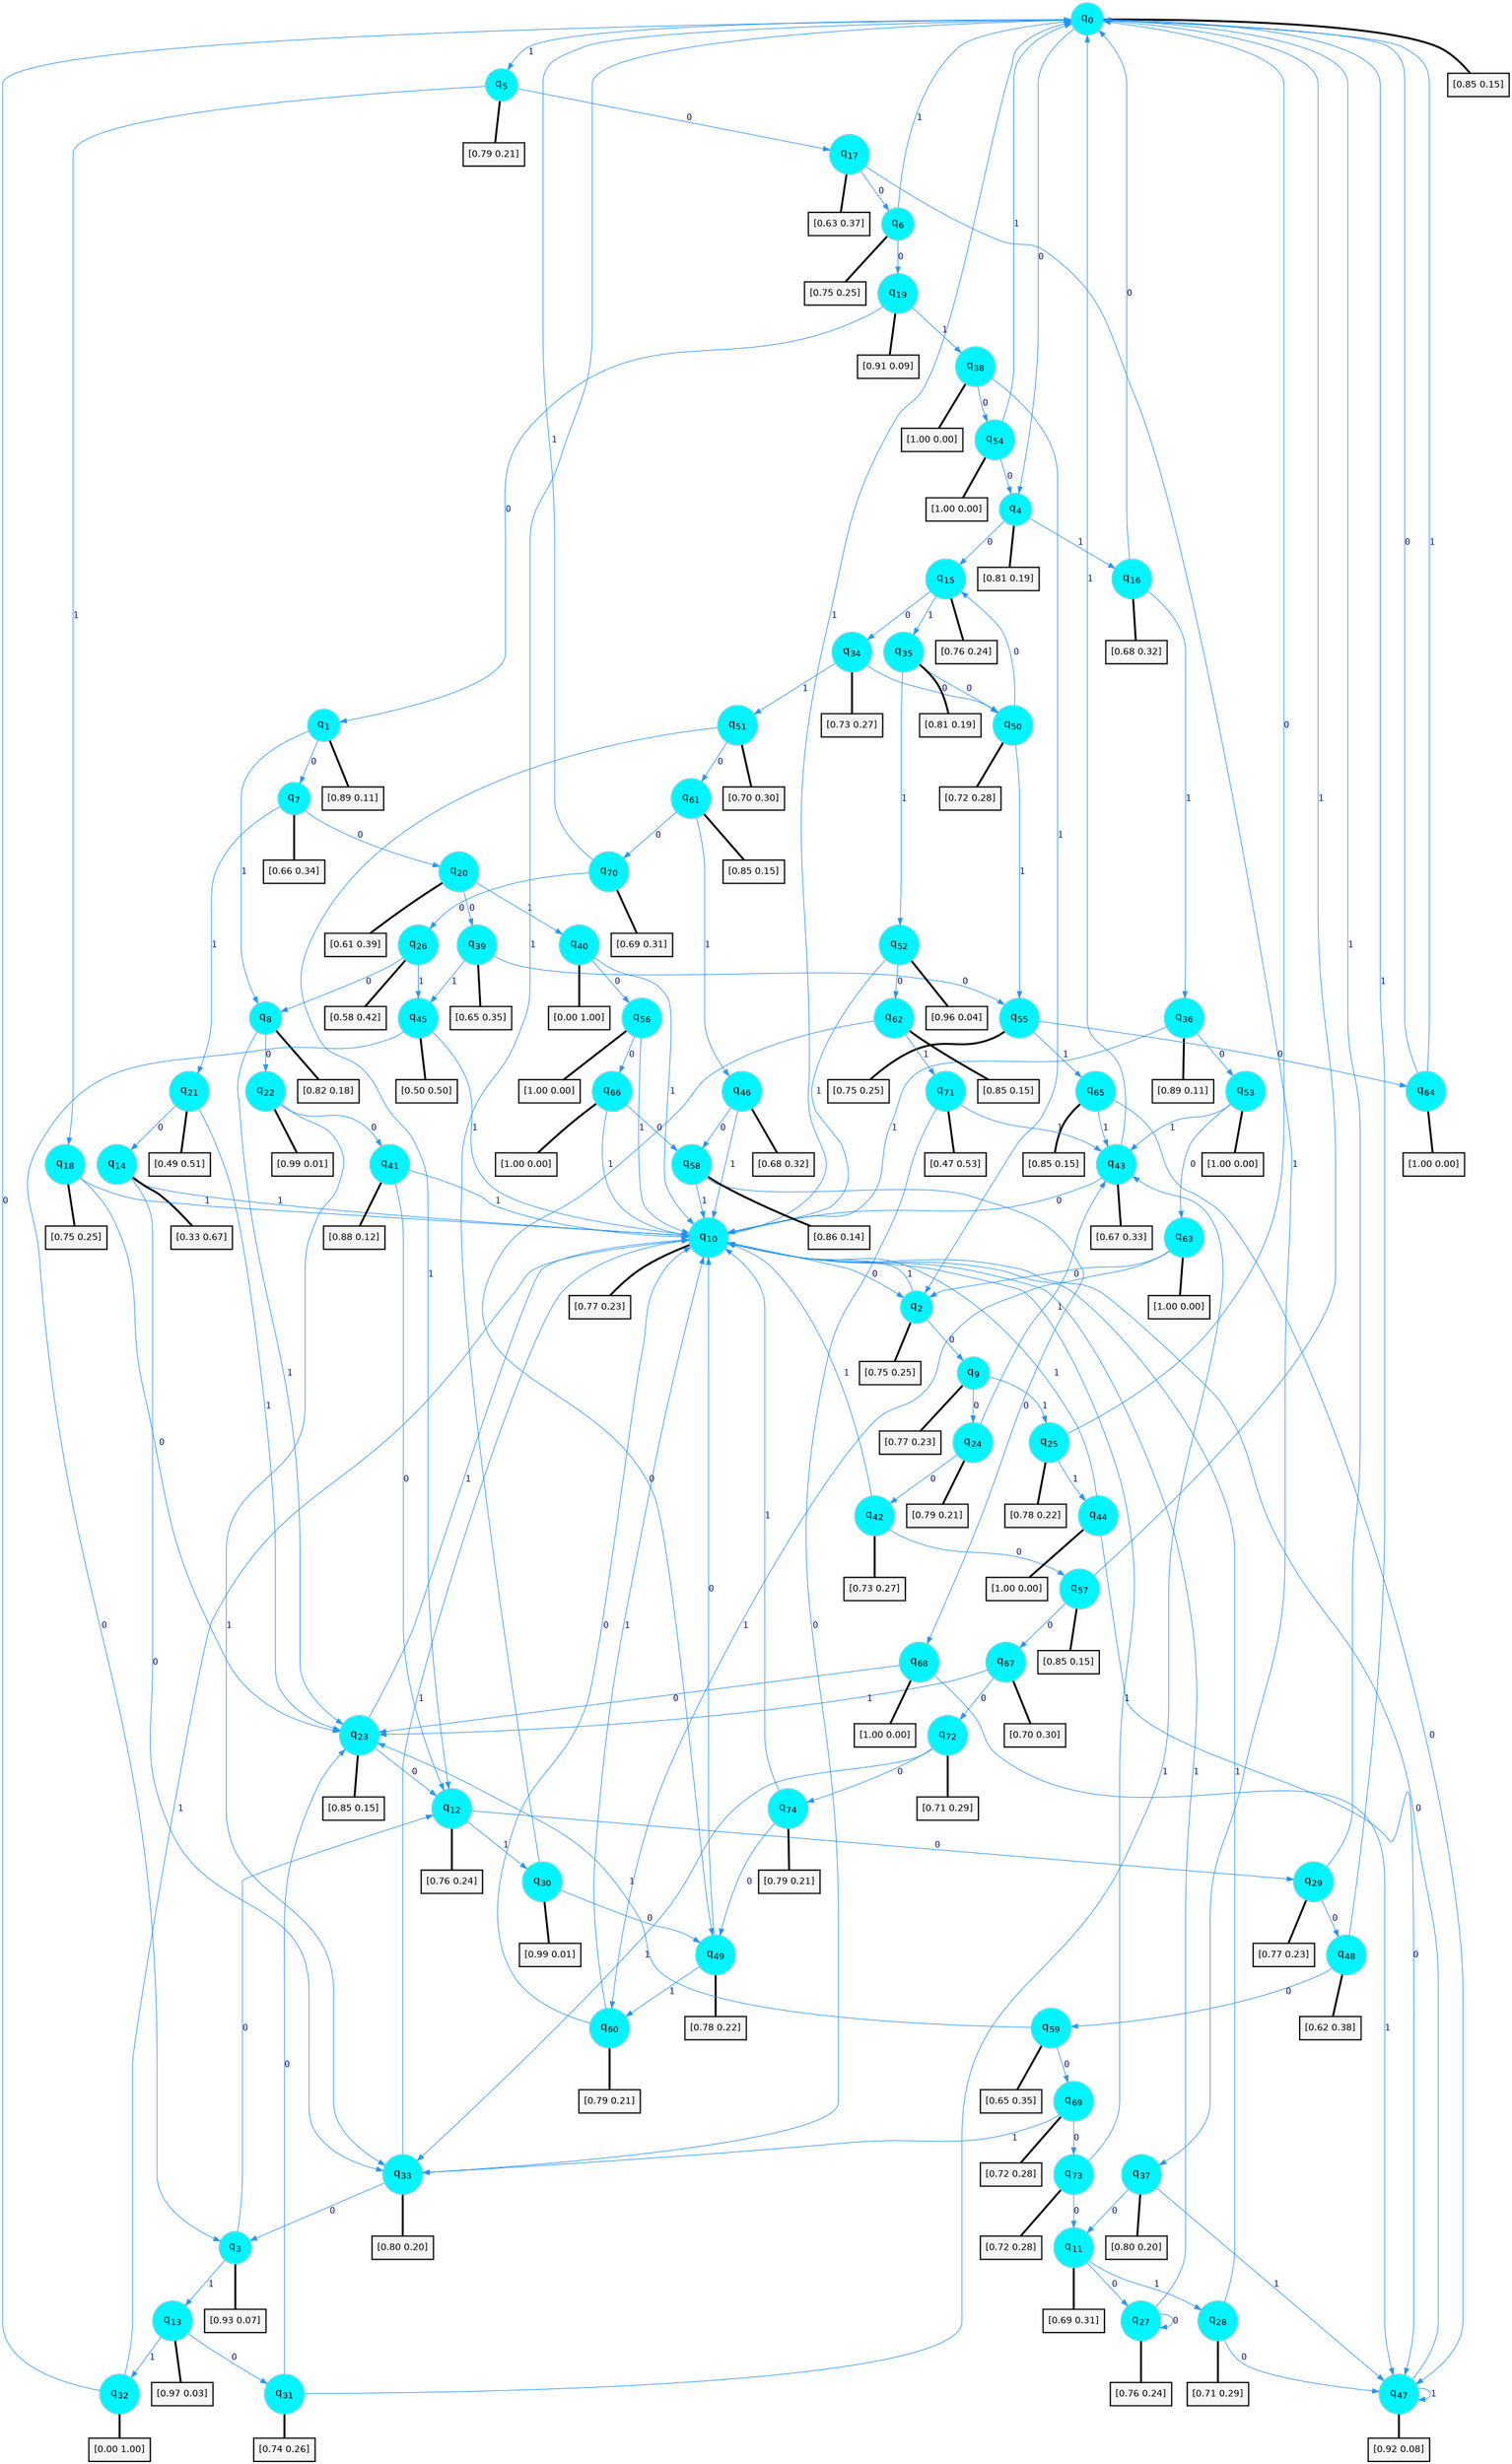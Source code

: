 digraph G {
graph [
bgcolor=transparent, dpi=300, rankdir=TD, size="40,25"];
node [
color=gray, fillcolor=turquoise1, fontcolor=black, fontname=Helvetica, fontsize=16, fontweight=bold, shape=circle, style=filled];
edge [
arrowsize=1, color=dodgerblue1, fontcolor=midnightblue, fontname=courier, fontweight=bold, penwidth=1, style=solid, weight=20];
0[label=<q<SUB>0</SUB>>];
1[label=<q<SUB>1</SUB>>];
2[label=<q<SUB>2</SUB>>];
3[label=<q<SUB>3</SUB>>];
4[label=<q<SUB>4</SUB>>];
5[label=<q<SUB>5</SUB>>];
6[label=<q<SUB>6</SUB>>];
7[label=<q<SUB>7</SUB>>];
8[label=<q<SUB>8</SUB>>];
9[label=<q<SUB>9</SUB>>];
10[label=<q<SUB>10</SUB>>];
11[label=<q<SUB>11</SUB>>];
12[label=<q<SUB>12</SUB>>];
13[label=<q<SUB>13</SUB>>];
14[label=<q<SUB>14</SUB>>];
15[label=<q<SUB>15</SUB>>];
16[label=<q<SUB>16</SUB>>];
17[label=<q<SUB>17</SUB>>];
18[label=<q<SUB>18</SUB>>];
19[label=<q<SUB>19</SUB>>];
20[label=<q<SUB>20</SUB>>];
21[label=<q<SUB>21</SUB>>];
22[label=<q<SUB>22</SUB>>];
23[label=<q<SUB>23</SUB>>];
24[label=<q<SUB>24</SUB>>];
25[label=<q<SUB>25</SUB>>];
26[label=<q<SUB>26</SUB>>];
27[label=<q<SUB>27</SUB>>];
28[label=<q<SUB>28</SUB>>];
29[label=<q<SUB>29</SUB>>];
30[label=<q<SUB>30</SUB>>];
31[label=<q<SUB>31</SUB>>];
32[label=<q<SUB>32</SUB>>];
33[label=<q<SUB>33</SUB>>];
34[label=<q<SUB>34</SUB>>];
35[label=<q<SUB>35</SUB>>];
36[label=<q<SUB>36</SUB>>];
37[label=<q<SUB>37</SUB>>];
38[label=<q<SUB>38</SUB>>];
39[label=<q<SUB>39</SUB>>];
40[label=<q<SUB>40</SUB>>];
41[label=<q<SUB>41</SUB>>];
42[label=<q<SUB>42</SUB>>];
43[label=<q<SUB>43</SUB>>];
44[label=<q<SUB>44</SUB>>];
45[label=<q<SUB>45</SUB>>];
46[label=<q<SUB>46</SUB>>];
47[label=<q<SUB>47</SUB>>];
48[label=<q<SUB>48</SUB>>];
49[label=<q<SUB>49</SUB>>];
50[label=<q<SUB>50</SUB>>];
51[label=<q<SUB>51</SUB>>];
52[label=<q<SUB>52</SUB>>];
53[label=<q<SUB>53</SUB>>];
54[label=<q<SUB>54</SUB>>];
55[label=<q<SUB>55</SUB>>];
56[label=<q<SUB>56</SUB>>];
57[label=<q<SUB>57</SUB>>];
58[label=<q<SUB>58</SUB>>];
59[label=<q<SUB>59</SUB>>];
60[label=<q<SUB>60</SUB>>];
61[label=<q<SUB>61</SUB>>];
62[label=<q<SUB>62</SUB>>];
63[label=<q<SUB>63</SUB>>];
64[label=<q<SUB>64</SUB>>];
65[label=<q<SUB>65</SUB>>];
66[label=<q<SUB>66</SUB>>];
67[label=<q<SUB>67</SUB>>];
68[label=<q<SUB>68</SUB>>];
69[label=<q<SUB>69</SUB>>];
70[label=<q<SUB>70</SUB>>];
71[label=<q<SUB>71</SUB>>];
72[label=<q<SUB>72</SUB>>];
73[label=<q<SUB>73</SUB>>];
74[label=<q<SUB>74</SUB>>];
75[label="[0.85 0.15]", shape=box,fontcolor=black, fontname=Helvetica, fontsize=14, penwidth=2, fillcolor=whitesmoke,color=black];
76[label="[0.89 0.11]", shape=box,fontcolor=black, fontname=Helvetica, fontsize=14, penwidth=2, fillcolor=whitesmoke,color=black];
77[label="[0.75 0.25]", shape=box,fontcolor=black, fontname=Helvetica, fontsize=14, penwidth=2, fillcolor=whitesmoke,color=black];
78[label="[0.93 0.07]", shape=box,fontcolor=black, fontname=Helvetica, fontsize=14, penwidth=2, fillcolor=whitesmoke,color=black];
79[label="[0.81 0.19]", shape=box,fontcolor=black, fontname=Helvetica, fontsize=14, penwidth=2, fillcolor=whitesmoke,color=black];
80[label="[0.79 0.21]", shape=box,fontcolor=black, fontname=Helvetica, fontsize=14, penwidth=2, fillcolor=whitesmoke,color=black];
81[label="[0.75 0.25]", shape=box,fontcolor=black, fontname=Helvetica, fontsize=14, penwidth=2, fillcolor=whitesmoke,color=black];
82[label="[0.66 0.34]", shape=box,fontcolor=black, fontname=Helvetica, fontsize=14, penwidth=2, fillcolor=whitesmoke,color=black];
83[label="[0.82 0.18]", shape=box,fontcolor=black, fontname=Helvetica, fontsize=14, penwidth=2, fillcolor=whitesmoke,color=black];
84[label="[0.77 0.23]", shape=box,fontcolor=black, fontname=Helvetica, fontsize=14, penwidth=2, fillcolor=whitesmoke,color=black];
85[label="[0.77 0.23]", shape=box,fontcolor=black, fontname=Helvetica, fontsize=14, penwidth=2, fillcolor=whitesmoke,color=black];
86[label="[0.69 0.31]", shape=box,fontcolor=black, fontname=Helvetica, fontsize=14, penwidth=2, fillcolor=whitesmoke,color=black];
87[label="[0.76 0.24]", shape=box,fontcolor=black, fontname=Helvetica, fontsize=14, penwidth=2, fillcolor=whitesmoke,color=black];
88[label="[0.97 0.03]", shape=box,fontcolor=black, fontname=Helvetica, fontsize=14, penwidth=2, fillcolor=whitesmoke,color=black];
89[label="[0.33 0.67]", shape=box,fontcolor=black, fontname=Helvetica, fontsize=14, penwidth=2, fillcolor=whitesmoke,color=black];
90[label="[0.76 0.24]", shape=box,fontcolor=black, fontname=Helvetica, fontsize=14, penwidth=2, fillcolor=whitesmoke,color=black];
91[label="[0.68 0.32]", shape=box,fontcolor=black, fontname=Helvetica, fontsize=14, penwidth=2, fillcolor=whitesmoke,color=black];
92[label="[0.63 0.37]", shape=box,fontcolor=black, fontname=Helvetica, fontsize=14, penwidth=2, fillcolor=whitesmoke,color=black];
93[label="[0.75 0.25]", shape=box,fontcolor=black, fontname=Helvetica, fontsize=14, penwidth=2, fillcolor=whitesmoke,color=black];
94[label="[0.91 0.09]", shape=box,fontcolor=black, fontname=Helvetica, fontsize=14, penwidth=2, fillcolor=whitesmoke,color=black];
95[label="[0.61 0.39]", shape=box,fontcolor=black, fontname=Helvetica, fontsize=14, penwidth=2, fillcolor=whitesmoke,color=black];
96[label="[0.49 0.51]", shape=box,fontcolor=black, fontname=Helvetica, fontsize=14, penwidth=2, fillcolor=whitesmoke,color=black];
97[label="[0.99 0.01]", shape=box,fontcolor=black, fontname=Helvetica, fontsize=14, penwidth=2, fillcolor=whitesmoke,color=black];
98[label="[0.85 0.15]", shape=box,fontcolor=black, fontname=Helvetica, fontsize=14, penwidth=2, fillcolor=whitesmoke,color=black];
99[label="[0.79 0.21]", shape=box,fontcolor=black, fontname=Helvetica, fontsize=14, penwidth=2, fillcolor=whitesmoke,color=black];
100[label="[0.78 0.22]", shape=box,fontcolor=black, fontname=Helvetica, fontsize=14, penwidth=2, fillcolor=whitesmoke,color=black];
101[label="[0.58 0.42]", shape=box,fontcolor=black, fontname=Helvetica, fontsize=14, penwidth=2, fillcolor=whitesmoke,color=black];
102[label="[0.76 0.24]", shape=box,fontcolor=black, fontname=Helvetica, fontsize=14, penwidth=2, fillcolor=whitesmoke,color=black];
103[label="[0.71 0.29]", shape=box,fontcolor=black, fontname=Helvetica, fontsize=14, penwidth=2, fillcolor=whitesmoke,color=black];
104[label="[0.77 0.23]", shape=box,fontcolor=black, fontname=Helvetica, fontsize=14, penwidth=2, fillcolor=whitesmoke,color=black];
105[label="[0.99 0.01]", shape=box,fontcolor=black, fontname=Helvetica, fontsize=14, penwidth=2, fillcolor=whitesmoke,color=black];
106[label="[0.74 0.26]", shape=box,fontcolor=black, fontname=Helvetica, fontsize=14, penwidth=2, fillcolor=whitesmoke,color=black];
107[label="[0.00 1.00]", shape=box,fontcolor=black, fontname=Helvetica, fontsize=14, penwidth=2, fillcolor=whitesmoke,color=black];
108[label="[0.80 0.20]", shape=box,fontcolor=black, fontname=Helvetica, fontsize=14, penwidth=2, fillcolor=whitesmoke,color=black];
109[label="[0.73 0.27]", shape=box,fontcolor=black, fontname=Helvetica, fontsize=14, penwidth=2, fillcolor=whitesmoke,color=black];
110[label="[0.81 0.19]", shape=box,fontcolor=black, fontname=Helvetica, fontsize=14, penwidth=2, fillcolor=whitesmoke,color=black];
111[label="[0.89 0.11]", shape=box,fontcolor=black, fontname=Helvetica, fontsize=14, penwidth=2, fillcolor=whitesmoke,color=black];
112[label="[0.80 0.20]", shape=box,fontcolor=black, fontname=Helvetica, fontsize=14, penwidth=2, fillcolor=whitesmoke,color=black];
113[label="[1.00 0.00]", shape=box,fontcolor=black, fontname=Helvetica, fontsize=14, penwidth=2, fillcolor=whitesmoke,color=black];
114[label="[0.65 0.35]", shape=box,fontcolor=black, fontname=Helvetica, fontsize=14, penwidth=2, fillcolor=whitesmoke,color=black];
115[label="[0.00 1.00]", shape=box,fontcolor=black, fontname=Helvetica, fontsize=14, penwidth=2, fillcolor=whitesmoke,color=black];
116[label="[0.88 0.12]", shape=box,fontcolor=black, fontname=Helvetica, fontsize=14, penwidth=2, fillcolor=whitesmoke,color=black];
117[label="[0.73 0.27]", shape=box,fontcolor=black, fontname=Helvetica, fontsize=14, penwidth=2, fillcolor=whitesmoke,color=black];
118[label="[0.67 0.33]", shape=box,fontcolor=black, fontname=Helvetica, fontsize=14, penwidth=2, fillcolor=whitesmoke,color=black];
119[label="[1.00 0.00]", shape=box,fontcolor=black, fontname=Helvetica, fontsize=14, penwidth=2, fillcolor=whitesmoke,color=black];
120[label="[0.50 0.50]", shape=box,fontcolor=black, fontname=Helvetica, fontsize=14, penwidth=2, fillcolor=whitesmoke,color=black];
121[label="[0.68 0.32]", shape=box,fontcolor=black, fontname=Helvetica, fontsize=14, penwidth=2, fillcolor=whitesmoke,color=black];
122[label="[0.92 0.08]", shape=box,fontcolor=black, fontname=Helvetica, fontsize=14, penwidth=2, fillcolor=whitesmoke,color=black];
123[label="[0.62 0.38]", shape=box,fontcolor=black, fontname=Helvetica, fontsize=14, penwidth=2, fillcolor=whitesmoke,color=black];
124[label="[0.78 0.22]", shape=box,fontcolor=black, fontname=Helvetica, fontsize=14, penwidth=2, fillcolor=whitesmoke,color=black];
125[label="[0.72 0.28]", shape=box,fontcolor=black, fontname=Helvetica, fontsize=14, penwidth=2, fillcolor=whitesmoke,color=black];
126[label="[0.70 0.30]", shape=box,fontcolor=black, fontname=Helvetica, fontsize=14, penwidth=2, fillcolor=whitesmoke,color=black];
127[label="[0.96 0.04]", shape=box,fontcolor=black, fontname=Helvetica, fontsize=14, penwidth=2, fillcolor=whitesmoke,color=black];
128[label="[1.00 0.00]", shape=box,fontcolor=black, fontname=Helvetica, fontsize=14, penwidth=2, fillcolor=whitesmoke,color=black];
129[label="[1.00 0.00]", shape=box,fontcolor=black, fontname=Helvetica, fontsize=14, penwidth=2, fillcolor=whitesmoke,color=black];
130[label="[0.75 0.25]", shape=box,fontcolor=black, fontname=Helvetica, fontsize=14, penwidth=2, fillcolor=whitesmoke,color=black];
131[label="[1.00 0.00]", shape=box,fontcolor=black, fontname=Helvetica, fontsize=14, penwidth=2, fillcolor=whitesmoke,color=black];
132[label="[0.85 0.15]", shape=box,fontcolor=black, fontname=Helvetica, fontsize=14, penwidth=2, fillcolor=whitesmoke,color=black];
133[label="[0.86 0.14]", shape=box,fontcolor=black, fontname=Helvetica, fontsize=14, penwidth=2, fillcolor=whitesmoke,color=black];
134[label="[0.65 0.35]", shape=box,fontcolor=black, fontname=Helvetica, fontsize=14, penwidth=2, fillcolor=whitesmoke,color=black];
135[label="[0.79 0.21]", shape=box,fontcolor=black, fontname=Helvetica, fontsize=14, penwidth=2, fillcolor=whitesmoke,color=black];
136[label="[0.85 0.15]", shape=box,fontcolor=black, fontname=Helvetica, fontsize=14, penwidth=2, fillcolor=whitesmoke,color=black];
137[label="[0.85 0.15]", shape=box,fontcolor=black, fontname=Helvetica, fontsize=14, penwidth=2, fillcolor=whitesmoke,color=black];
138[label="[1.00 0.00]", shape=box,fontcolor=black, fontname=Helvetica, fontsize=14, penwidth=2, fillcolor=whitesmoke,color=black];
139[label="[1.00 0.00]", shape=box,fontcolor=black, fontname=Helvetica, fontsize=14, penwidth=2, fillcolor=whitesmoke,color=black];
140[label="[0.85 0.15]", shape=box,fontcolor=black, fontname=Helvetica, fontsize=14, penwidth=2, fillcolor=whitesmoke,color=black];
141[label="[1.00 0.00]", shape=box,fontcolor=black, fontname=Helvetica, fontsize=14, penwidth=2, fillcolor=whitesmoke,color=black];
142[label="[0.70 0.30]", shape=box,fontcolor=black, fontname=Helvetica, fontsize=14, penwidth=2, fillcolor=whitesmoke,color=black];
143[label="[1.00 0.00]", shape=box,fontcolor=black, fontname=Helvetica, fontsize=14, penwidth=2, fillcolor=whitesmoke,color=black];
144[label="[0.72 0.28]", shape=box,fontcolor=black, fontname=Helvetica, fontsize=14, penwidth=2, fillcolor=whitesmoke,color=black];
145[label="[0.69 0.31]", shape=box,fontcolor=black, fontname=Helvetica, fontsize=14, penwidth=2, fillcolor=whitesmoke,color=black];
146[label="[0.47 0.53]", shape=box,fontcolor=black, fontname=Helvetica, fontsize=14, penwidth=2, fillcolor=whitesmoke,color=black];
147[label="[0.71 0.29]", shape=box,fontcolor=black, fontname=Helvetica, fontsize=14, penwidth=2, fillcolor=whitesmoke,color=black];
148[label="[0.72 0.28]", shape=box,fontcolor=black, fontname=Helvetica, fontsize=14, penwidth=2, fillcolor=whitesmoke,color=black];
149[label="[0.79 0.21]", shape=box,fontcolor=black, fontname=Helvetica, fontsize=14, penwidth=2, fillcolor=whitesmoke,color=black];
0->4 [label=0];
0->5 [label=1];
0->75 [arrowhead=none, penwidth=3,color=black];
1->7 [label=0];
1->8 [label=1];
1->76 [arrowhead=none, penwidth=3,color=black];
2->9 [label=0];
2->10 [label=1];
2->77 [arrowhead=none, penwidth=3,color=black];
3->12 [label=0];
3->13 [label=1];
3->78 [arrowhead=none, penwidth=3,color=black];
4->15 [label=0];
4->16 [label=1];
4->79 [arrowhead=none, penwidth=3,color=black];
5->17 [label=0];
5->18 [label=1];
5->80 [arrowhead=none, penwidth=3,color=black];
6->19 [label=0];
6->0 [label=1];
6->81 [arrowhead=none, penwidth=3,color=black];
7->20 [label=0];
7->21 [label=1];
7->82 [arrowhead=none, penwidth=3,color=black];
8->22 [label=0];
8->23 [label=1];
8->83 [arrowhead=none, penwidth=3,color=black];
9->24 [label=0];
9->25 [label=1];
9->84 [arrowhead=none, penwidth=3,color=black];
10->2 [label=0];
10->0 [label=1];
10->85 [arrowhead=none, penwidth=3,color=black];
11->27 [label=0];
11->28 [label=1];
11->86 [arrowhead=none, penwidth=3,color=black];
12->29 [label=0];
12->30 [label=1];
12->87 [arrowhead=none, penwidth=3,color=black];
13->31 [label=0];
13->32 [label=1];
13->88 [arrowhead=none, penwidth=3,color=black];
14->33 [label=0];
14->10 [label=1];
14->89 [arrowhead=none, penwidth=3,color=black];
15->34 [label=0];
15->35 [label=1];
15->90 [arrowhead=none, penwidth=3,color=black];
16->0 [label=0];
16->36 [label=1];
16->91 [arrowhead=none, penwidth=3,color=black];
17->6 [label=0];
17->37 [label=1];
17->92 [arrowhead=none, penwidth=3,color=black];
18->23 [label=0];
18->10 [label=1];
18->93 [arrowhead=none, penwidth=3,color=black];
19->1 [label=0];
19->38 [label=1];
19->94 [arrowhead=none, penwidth=3,color=black];
20->39 [label=0];
20->40 [label=1];
20->95 [arrowhead=none, penwidth=3,color=black];
21->14 [label=0];
21->23 [label=1];
21->96 [arrowhead=none, penwidth=3,color=black];
22->41 [label=0];
22->33 [label=1];
22->97 [arrowhead=none, penwidth=3,color=black];
23->12 [label=0];
23->10 [label=1];
23->98 [arrowhead=none, penwidth=3,color=black];
24->42 [label=0];
24->43 [label=1];
24->99 [arrowhead=none, penwidth=3,color=black];
25->0 [label=0];
25->44 [label=1];
25->100 [arrowhead=none, penwidth=3,color=black];
26->8 [label=0];
26->45 [label=1];
26->101 [arrowhead=none, penwidth=3,color=black];
27->27 [label=0];
27->10 [label=1];
27->102 [arrowhead=none, penwidth=3,color=black];
28->47 [label=0];
28->10 [label=1];
28->103 [arrowhead=none, penwidth=3,color=black];
29->48 [label=0];
29->0 [label=1];
29->104 [arrowhead=none, penwidth=3,color=black];
30->49 [label=0];
30->0 [label=1];
30->105 [arrowhead=none, penwidth=3,color=black];
31->23 [label=0];
31->43 [label=1];
31->106 [arrowhead=none, penwidth=3,color=black];
32->0 [label=0];
32->10 [label=1];
32->107 [arrowhead=none, penwidth=3,color=black];
33->3 [label=0];
33->10 [label=1];
33->108 [arrowhead=none, penwidth=3,color=black];
34->50 [label=0];
34->51 [label=1];
34->109 [arrowhead=none, penwidth=3,color=black];
35->50 [label=0];
35->52 [label=1];
35->110 [arrowhead=none, penwidth=3,color=black];
36->53 [label=0];
36->10 [label=1];
36->111 [arrowhead=none, penwidth=3,color=black];
37->11 [label=0];
37->47 [label=1];
37->112 [arrowhead=none, penwidth=3,color=black];
38->54 [label=0];
38->2 [label=1];
38->113 [arrowhead=none, penwidth=3,color=black];
39->55 [label=0];
39->45 [label=1];
39->114 [arrowhead=none, penwidth=3,color=black];
40->56 [label=0];
40->10 [label=1];
40->115 [arrowhead=none, penwidth=3,color=black];
41->12 [label=0];
41->10 [label=1];
41->116 [arrowhead=none, penwidth=3,color=black];
42->57 [label=0];
42->10 [label=1];
42->117 [arrowhead=none, penwidth=3,color=black];
43->10 [label=0];
43->0 [label=1];
43->118 [arrowhead=none, penwidth=3,color=black];
44->47 [label=0];
44->10 [label=1];
44->119 [arrowhead=none, penwidth=3,color=black];
45->3 [label=0];
45->10 [label=1];
45->120 [arrowhead=none, penwidth=3,color=black];
46->58 [label=0];
46->10 [label=1];
46->121 [arrowhead=none, penwidth=3,color=black];
47->10 [label=0];
47->47 [label=1];
47->122 [arrowhead=none, penwidth=3,color=black];
48->59 [label=0];
48->0 [label=1];
48->123 [arrowhead=none, penwidth=3,color=black];
49->10 [label=0];
49->60 [label=1];
49->124 [arrowhead=none, penwidth=3,color=black];
50->15 [label=0];
50->55 [label=1];
50->125 [arrowhead=none, penwidth=3,color=black];
51->61 [label=0];
51->12 [label=1];
51->126 [arrowhead=none, penwidth=3,color=black];
52->62 [label=0];
52->10 [label=1];
52->127 [arrowhead=none, penwidth=3,color=black];
53->63 [label=0];
53->43 [label=1];
53->128 [arrowhead=none, penwidth=3,color=black];
54->4 [label=0];
54->0 [label=1];
54->129 [arrowhead=none, penwidth=3,color=black];
55->64 [label=0];
55->65 [label=1];
55->130 [arrowhead=none, penwidth=3,color=black];
56->66 [label=0];
56->10 [label=1];
56->131 [arrowhead=none, penwidth=3,color=black];
57->67 [label=0];
57->0 [label=1];
57->132 [arrowhead=none, penwidth=3,color=black];
58->68 [label=0];
58->10 [label=1];
58->133 [arrowhead=none, penwidth=3,color=black];
59->69 [label=0];
59->23 [label=1];
59->134 [arrowhead=none, penwidth=3,color=black];
60->10 [label=0];
60->10 [label=1];
60->135 [arrowhead=none, penwidth=3,color=black];
61->70 [label=0];
61->46 [label=1];
61->136 [arrowhead=none, penwidth=3,color=black];
62->49 [label=0];
62->71 [label=1];
62->137 [arrowhead=none, penwidth=3,color=black];
63->2 [label=0];
63->60 [label=1];
63->138 [arrowhead=none, penwidth=3,color=black];
64->0 [label=0];
64->0 [label=1];
64->139 [arrowhead=none, penwidth=3,color=black];
65->47 [label=0];
65->43 [label=1];
65->140 [arrowhead=none, penwidth=3,color=black];
66->58 [label=0];
66->10 [label=1];
66->141 [arrowhead=none, penwidth=3,color=black];
67->72 [label=0];
67->23 [label=1];
67->142 [arrowhead=none, penwidth=3,color=black];
68->23 [label=0];
68->47 [label=1];
68->143 [arrowhead=none, penwidth=3,color=black];
69->73 [label=0];
69->33 [label=1];
69->144 [arrowhead=none, penwidth=3,color=black];
70->26 [label=0];
70->0 [label=1];
70->145 [arrowhead=none, penwidth=3,color=black];
71->33 [label=0];
71->43 [label=1];
71->146 [arrowhead=none, penwidth=3,color=black];
72->74 [label=0];
72->33 [label=1];
72->147 [arrowhead=none, penwidth=3,color=black];
73->11 [label=0];
73->10 [label=1];
73->148 [arrowhead=none, penwidth=3,color=black];
74->49 [label=0];
74->10 [label=1];
74->149 [arrowhead=none, penwidth=3,color=black];
}
